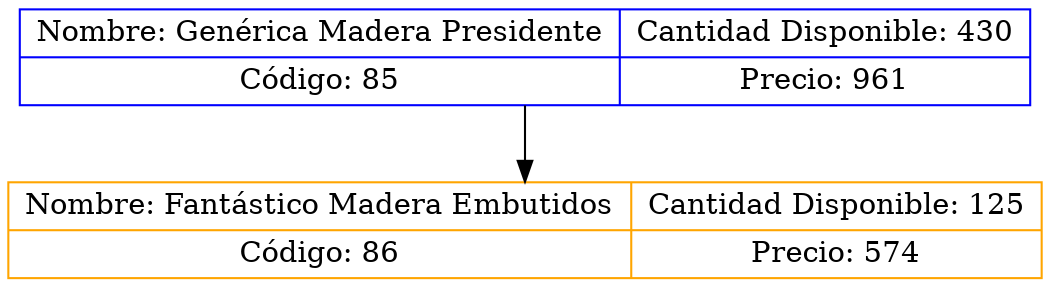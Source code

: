 digraph Arbol{node[shape="record"];
node0xc000040300[label="{Nombre: Genérica Madera Presidente|Código: 85}|{Cantidad Disponible: 430|Precio: 961}" color="blue"];
node0xc000040360[label="{Nombre: Fantástico Madera Embutidos|Código: 86}|{Cantidad Disponible: 125|Precio: 574}" color="orange"];
node0xc000040300:f2->node0xc000040360:f1
}
